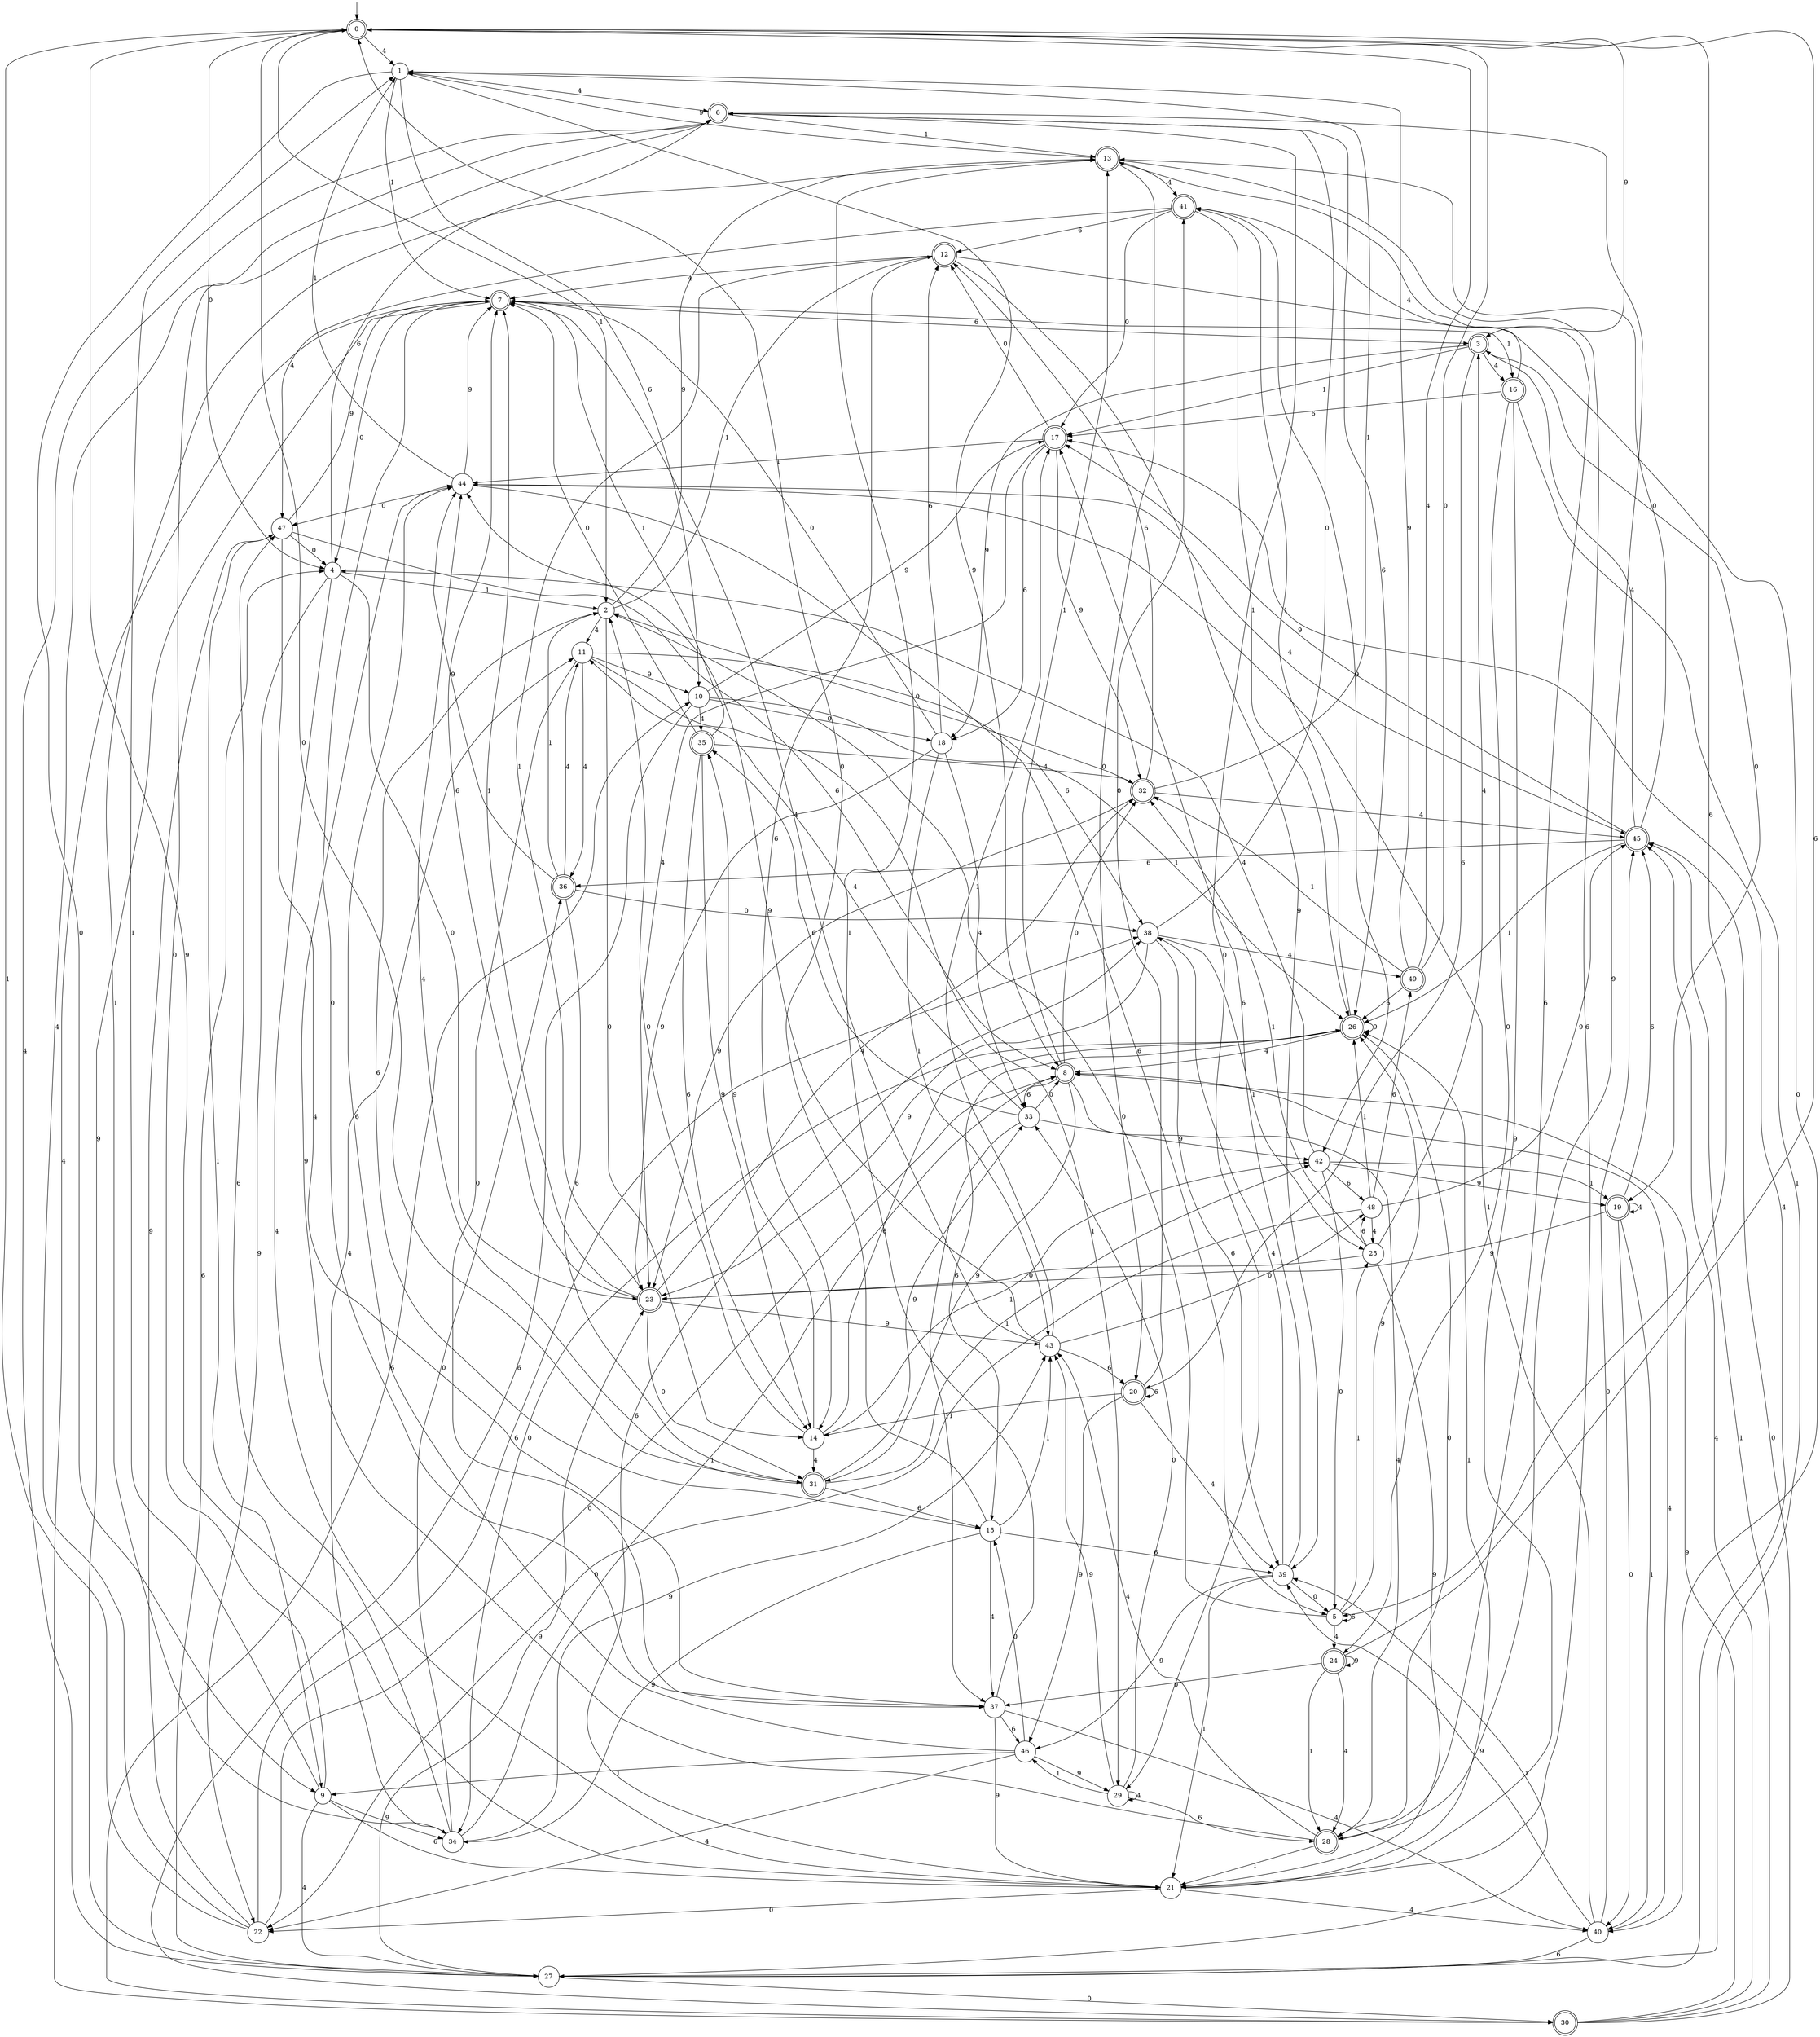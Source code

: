 digraph g {

	s0 [shape="doublecircle" label="0"];
	s1 [shape="circle" label="1"];
	s2 [shape="circle" label="2"];
	s3 [shape="doublecircle" label="3"];
	s4 [shape="circle" label="4"];
	s5 [shape="circle" label="5"];
	s6 [shape="doublecircle" label="6"];
	s7 [shape="doublecircle" label="7"];
	s8 [shape="doublecircle" label="8"];
	s9 [shape="circle" label="9"];
	s10 [shape="circle" label="10"];
	s11 [shape="circle" label="11"];
	s12 [shape="doublecircle" label="12"];
	s13 [shape="doublecircle" label="13"];
	s14 [shape="circle" label="14"];
	s15 [shape="circle" label="15"];
	s16 [shape="doublecircle" label="16"];
	s17 [shape="doublecircle" label="17"];
	s18 [shape="circle" label="18"];
	s19 [shape="doublecircle" label="19"];
	s20 [shape="doublecircle" label="20"];
	s21 [shape="circle" label="21"];
	s22 [shape="circle" label="22"];
	s23 [shape="doublecircle" label="23"];
	s24 [shape="doublecircle" label="24"];
	s25 [shape="circle" label="25"];
	s26 [shape="doublecircle" label="26"];
	s27 [shape="circle" label="27"];
	s28 [shape="doublecircle" label="28"];
	s29 [shape="circle" label="29"];
	s30 [shape="doublecircle" label="30"];
	s31 [shape="doublecircle" label="31"];
	s32 [shape="doublecircle" label="32"];
	s33 [shape="circle" label="33"];
	s34 [shape="circle" label="34"];
	s35 [shape="doublecircle" label="35"];
	s36 [shape="doublecircle" label="36"];
	s37 [shape="circle" label="37"];
	s38 [shape="circle" label="38"];
	s39 [shape="circle" label="39"];
	s40 [shape="circle" label="40"];
	s41 [shape="doublecircle" label="41"];
	s42 [shape="circle" label="42"];
	s43 [shape="circle" label="43"];
	s44 [shape="circle" label="44"];
	s45 [shape="doublecircle" label="45"];
	s46 [shape="circle" label="46"];
	s47 [shape="circle" label="47"];
	s48 [shape="circle" label="48"];
	s49 [shape="doublecircle" label="49"];
	s0 -> s1 [label="4"];
	s0 -> s2 [label="1"];
	s0 -> s3 [label="9"];
	s0 -> s4 [label="0"];
	s0 -> s5 [label="6"];
	s1 -> s6 [label="4"];
	s1 -> s7 [label="1"];
	s1 -> s8 [label="9"];
	s1 -> s9 [label="0"];
	s1 -> s10 [label="6"];
	s2 -> s11 [label="4"];
	s2 -> s12 [label="1"];
	s2 -> s13 [label="9"];
	s2 -> s14 [label="0"];
	s2 -> s15 [label="6"];
	s3 -> s16 [label="4"];
	s3 -> s17 [label="1"];
	s3 -> s18 [label="9"];
	s3 -> s19 [label="0"];
	s3 -> s20 [label="6"];
	s4 -> s21 [label="4"];
	s4 -> s2 [label="1"];
	s4 -> s22 [label="9"];
	s4 -> s23 [label="0"];
	s4 -> s6 [label="6"];
	s5 -> s24 [label="4"];
	s5 -> s25 [label="1"];
	s5 -> s26 [label="9"];
	s5 -> s2 [label="0"];
	s5 -> s5 [label="6"];
	s6 -> s27 [label="4"];
	s6 -> s13 [label="1"];
	s6 -> s28 [label="9"];
	s6 -> s29 [label="0"];
	s6 -> s26 [label="6"];
	s7 -> s30 [label="4"];
	s7 -> s16 [label="1"];
	s7 -> s27 [label="9"];
	s7 -> s4 [label="0"];
	s7 -> s3 [label="6"];
	s8 -> s28 [label="4"];
	s8 -> s13 [label="1"];
	s8 -> s31 [label="9"];
	s8 -> s32 [label="0"];
	s8 -> s33 [label="6"];
	s9 -> s27 [label="4"];
	s9 -> s1 [label="1"];
	s9 -> s34 [label="9"];
	s9 -> s6 [label="0"];
	s9 -> s21 [label="6"];
	s10 -> s35 [label="4"];
	s10 -> s26 [label="1"];
	s10 -> s17 [label="9"];
	s10 -> s18 [label="0"];
	s10 -> s30 [label="6"];
	s11 -> s36 [label="4"];
	s11 -> s29 [label="1"];
	s11 -> s10 [label="9"];
	s11 -> s37 [label="0"];
	s11 -> s38 [label="6"];
	s12 -> s7 [label="4"];
	s12 -> s23 [label="1"];
	s12 -> s39 [label="9"];
	s12 -> s40 [label="0"];
	s12 -> s14 [label="6"];
	s13 -> s41 [label="4"];
	s13 -> s34 [label="1"];
	s13 -> s1 [label="9"];
	s13 -> s20 [label="0"];
	s13 -> s21 [label="6"];
	s14 -> s31 [label="4"];
	s14 -> s42 [label="1"];
	s14 -> s35 [label="9"];
	s14 -> s2 [label="0"];
	s14 -> s26 [label="6"];
	s15 -> s37 [label="4"];
	s15 -> s43 [label="1"];
	s15 -> s34 [label="9"];
	s15 -> s0 [label="0"];
	s15 -> s39 [label="6"];
	s16 -> s41 [label="4"];
	s16 -> s27 [label="1"];
	s16 -> s21 [label="9"];
	s16 -> s24 [label="0"];
	s16 -> s17 [label="6"];
	s17 -> s23 [label="4"];
	s17 -> s44 [label="1"];
	s17 -> s32 [label="9"];
	s17 -> s12 [label="0"];
	s17 -> s18 [label="6"];
	s18 -> s33 [label="4"];
	s18 -> s43 [label="1"];
	s18 -> s23 [label="9"];
	s18 -> s7 [label="0"];
	s18 -> s12 [label="6"];
	s19 -> s19 [label="4"];
	s19 -> s40 [label="1"];
	s19 -> s23 [label="9"];
	s19 -> s40 [label="0"];
	s19 -> s45 [label="6"];
	s20 -> s39 [label="4"];
	s20 -> s14 [label="1"];
	s20 -> s46 [label="9"];
	s20 -> s41 [label="0"];
	s20 -> s20 [label="6"];
	s21 -> s40 [label="4"];
	s21 -> s26 [label="1"];
	s21 -> s0 [label="9"];
	s21 -> s22 [label="0"];
	s21 -> s38 [label="6"];
	s22 -> s6 [label="4"];
	s22 -> s0 [label="1"];
	s22 -> s47 [label="9"];
	s22 -> s8 [label="0"];
	s22 -> s38 [label="6"];
	s23 -> s32 [label="4"];
	s23 -> s7 [label="1"];
	s23 -> s43 [label="9"];
	s23 -> s31 [label="0"];
	s23 -> s7 [label="6"];
	s24 -> s28 [label="4"];
	s24 -> s28 [label="1"];
	s24 -> s24 [label="9"];
	s24 -> s37 [label="0"];
	s24 -> s0 [label="6"];
	s25 -> s3 [label="4"];
	s25 -> s32 [label="1"];
	s25 -> s21 [label="9"];
	s25 -> s23 [label="0"];
	s25 -> s48 [label="6"];
	s26 -> s8 [label="4"];
	s26 -> s41 [label="1"];
	s26 -> s26 [label="9"];
	s26 -> s34 [label="0"];
	s26 -> s15 [label="6"];
	s27 -> s17 [label="4"];
	s27 -> s39 [label="1"];
	s27 -> s23 [label="9"];
	s27 -> s30 [label="0"];
	s27 -> s4 [label="6"];
	s28 -> s43 [label="4"];
	s28 -> s21 [label="1"];
	s28 -> s44 [label="9"];
	s28 -> s26 [label="0"];
	s28 -> s13 [label="6"];
	s29 -> s29 [label="4"];
	s29 -> s46 [label="1"];
	s29 -> s43 [label="9"];
	s29 -> s33 [label="0"];
	s29 -> s28 [label="6"];
	s30 -> s45 [label="4"];
	s30 -> s45 [label="1"];
	s30 -> s8 [label="9"];
	s30 -> s45 [label="0"];
	s30 -> s10 [label="6"];
	s31 -> s44 [label="4"];
	s31 -> s42 [label="1"];
	s31 -> s33 [label="9"];
	s31 -> s0 [label="0"];
	s31 -> s15 [label="6"];
	s32 -> s45 [label="4"];
	s32 -> s1 [label="1"];
	s32 -> s23 [label="9"];
	s32 -> s2 [label="0"];
	s32 -> s12 [label="6"];
	s33 -> s11 [label="4"];
	s33 -> s37 [label="1"];
	s33 -> s42 [label="9"];
	s33 -> s8 [label="0"];
	s33 -> s35 [label="6"];
	s34 -> s11 [label="4"];
	s34 -> s8 [label="1"];
	s34 -> s43 [label="9"];
	s34 -> s36 [label="0"];
	s34 -> s47 [label="6"];
	s35 -> s32 [label="4"];
	s35 -> s7 [label="1"];
	s35 -> s14 [label="9"];
	s35 -> s7 [label="0"];
	s35 -> s14 [label="6"];
	s36 -> s11 [label="4"];
	s36 -> s2 [label="1"];
	s36 -> s44 [label="9"];
	s36 -> s38 [label="0"];
	s36 -> s31 [label="6"];
	s37 -> s40 [label="4"];
	s37 -> s13 [label="1"];
	s37 -> s21 [label="9"];
	s37 -> s7 [label="0"];
	s37 -> s46 [label="6"];
	s38 -> s49 [label="4"];
	s38 -> s25 [label="1"];
	s38 -> s23 [label="9"];
	s38 -> s6 [label="0"];
	s38 -> s39 [label="6"];
	s39 -> s38 [label="4"];
	s39 -> s21 [label="1"];
	s39 -> s46 [label="9"];
	s39 -> s5 [label="0"];
	s39 -> s17 [label="6"];
	s40 -> s8 [label="4"];
	s40 -> s44 [label="1"];
	s40 -> s39 [label="9"];
	s40 -> s45 [label="0"];
	s40 -> s27 [label="6"];
	s41 -> s47 [label="4"];
	s41 -> s26 [label="1"];
	s41 -> s42 [label="9"];
	s41 -> s17 [label="0"];
	s41 -> s12 [label="6"];
	s42 -> s4 [label="4"];
	s42 -> s19 [label="1"];
	s42 -> s19 [label="9"];
	s42 -> s5 [label="0"];
	s42 -> s48 [label="6"];
	s43 -> s7 [label="4"];
	s43 -> s17 [label="1"];
	s43 -> s44 [label="9"];
	s43 -> s48 [label="0"];
	s43 -> s20 [label="6"];
	s44 -> s45 [label="4"];
	s44 -> s1 [label="1"];
	s44 -> s7 [label="9"];
	s44 -> s47 [label="0"];
	s44 -> s5 [label="6"];
	s45 -> s3 [label="4"];
	s45 -> s26 [label="1"];
	s45 -> s17 [label="9"];
	s45 -> s13 [label="0"];
	s45 -> s36 [label="6"];
	s46 -> s22 [label="4"];
	s46 -> s9 [label="1"];
	s46 -> s29 [label="9"];
	s46 -> s15 [label="0"];
	s46 -> s44 [label="6"];
	s47 -> s37 [label="4"];
	s47 -> s9 [label="1"];
	s47 -> s7 [label="9"];
	s47 -> s4 [label="0"];
	s47 -> s8 [label="6"];
	s48 -> s25 [label="4"];
	s48 -> s26 [label="1"];
	s48 -> s45 [label="9"];
	s48 -> s22 [label="0"];
	s48 -> s49 [label="6"];
	s49 -> s0 [label="4"];
	s49 -> s32 [label="1"];
	s49 -> s1 [label="9"];
	s49 -> s0 [label="0"];
	s49 -> s26 [label="6"];

__start0 [label="" shape="none" width="0" height="0"];
__start0 -> s0;

}
